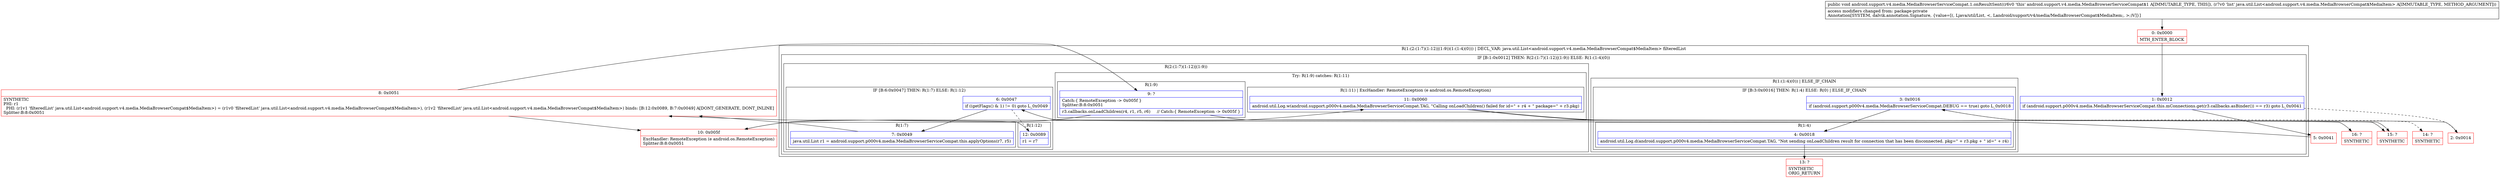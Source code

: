 digraph "CFG forandroid.support.v4.media.MediaBrowserServiceCompat.1.onResultSent(Ljava\/util\/List;)V" {
subgraph cluster_Region_80911137 {
label = "R(1:(2:(1:7)(1:12)|(1:9))(1:(1:4)(0))) | DECL_VAR: java.util.List\<android.support.v4.media.MediaBrowserCompat$MediaItem\> filteredList\l";
node [shape=record,color=blue];
subgraph cluster_IfRegion_835089711 {
label = "IF [B:1:0x0012] THEN: R(2:(1:7)(1:12)|(1:9)) ELSE: R(1:(1:4)(0))";
node [shape=record,color=blue];
Node_1 [shape=record,label="{1\:\ 0x0012|if (android.support.p000v4.media.MediaBrowserServiceCompat.this.mConnections.get(r3.callbacks.asBinder()) == r3) goto L_0x0041\l}"];
subgraph cluster_Region_1544249627 {
label = "R(2:(1:7)(1:12)|(1:9))";
node [shape=record,color=blue];
subgraph cluster_IfRegion_463717503 {
label = "IF [B:6:0x0047] THEN: R(1:7) ELSE: R(1:12)";
node [shape=record,color=blue];
Node_6 [shape=record,label="{6\:\ 0x0047|if ((getFlags() & 1) != 0) goto L_0x0049\l}"];
subgraph cluster_Region_405054041 {
label = "R(1:7)";
node [shape=record,color=blue];
Node_7 [shape=record,label="{7\:\ 0x0049|java.util.List r1 = android.support.p000v4.media.MediaBrowserServiceCompat.this.applyOptions(r7, r5)\l}"];
}
subgraph cluster_Region_2096144196 {
label = "R(1:12)";
node [shape=record,color=blue];
Node_12 [shape=record,label="{12\:\ 0x0089|r1 = r7\l}"];
}
}
subgraph cluster_TryCatchRegion_196632505 {
label = "Try: R(1:9) catches: R(1:11)";
node [shape=record,color=blue];
subgraph cluster_Region_156581100 {
label = "R(1:9)";
node [shape=record,color=blue];
Node_9 [shape=record,label="{9\:\ ?|Catch:\{ RemoteException \-\> 0x005f \}\lSplitter:B:8:0x0051\l|r3.callbacks.onLoadChildren(r4, r1, r5, r6)     \/\/ Catch:\{ RemoteException \-\> 0x005f \}\l}"];
}
subgraph cluster_Region_240228196 {
label = "R(1:11) | ExcHandler: RemoteException (e android.os.RemoteException)\l";
node [shape=record,color=blue];
Node_11 [shape=record,label="{11\:\ 0x0060|android.util.Log.w(android.support.p000v4.media.MediaBrowserServiceCompat.TAG, \"Calling onLoadChildren() failed for id=\" + r4 + \" package=\" + r3.pkg)\l}"];
}
}
}
subgraph cluster_Region_198458093 {
label = "R(1:(1:4)(0)) | ELSE_IF_CHAIN\l";
node [shape=record,color=blue];
subgraph cluster_IfRegion_1113127353 {
label = "IF [B:3:0x0016] THEN: R(1:4) ELSE: R(0) | ELSE_IF_CHAIN\l";
node [shape=record,color=blue];
Node_3 [shape=record,label="{3\:\ 0x0016|if (android.support.p000v4.media.MediaBrowserServiceCompat.DEBUG == true) goto L_0x0018\l}"];
subgraph cluster_Region_1657413442 {
label = "R(1:4)";
node [shape=record,color=blue];
Node_4 [shape=record,label="{4\:\ 0x0018|android.util.Log.d(android.support.p000v4.media.MediaBrowserServiceCompat.TAG, \"Not sending onLoadChildren result for connection that has been disconnected. pkg=\" + r3.pkg + \" id=\" + r4)\l}"];
}
subgraph cluster_Region_1612861128 {
label = "R(0)";
node [shape=record,color=blue];
}
}
}
}
}
subgraph cluster_Region_240228196 {
label = "R(1:11) | ExcHandler: RemoteException (e android.os.RemoteException)\l";
node [shape=record,color=blue];
Node_11 [shape=record,label="{11\:\ 0x0060|android.util.Log.w(android.support.p000v4.media.MediaBrowserServiceCompat.TAG, \"Calling onLoadChildren() failed for id=\" + r4 + \" package=\" + r3.pkg)\l}"];
}
Node_0 [shape=record,color=red,label="{0\:\ 0x0000|MTH_ENTER_BLOCK\l}"];
Node_2 [shape=record,color=red,label="{2\:\ 0x0014}"];
Node_5 [shape=record,color=red,label="{5\:\ 0x0041}"];
Node_8 [shape=record,color=red,label="{8\:\ 0x0051|SYNTHETIC\lPHI: r1 \l  PHI: (r1v1 'filteredList' java.util.List\<android.support.v4.media.MediaBrowserCompat$MediaItem\>) = (r1v0 'filteredList' java.util.List\<android.support.v4.media.MediaBrowserCompat$MediaItem\>), (r1v2 'filteredList' java.util.List\<android.support.v4.media.MediaBrowserCompat$MediaItem\>) binds: [B:12:0x0089, B:7:0x0049] A[DONT_GENERATE, DONT_INLINE]\lSplitter:B:8:0x0051\l}"];
Node_10 [shape=record,color=red,label="{10\:\ 0x005f|ExcHandler: RemoteException (e android.os.RemoteException)\lSplitter:B:8:0x0051\l}"];
Node_13 [shape=record,color=red,label="{13\:\ ?|SYNTHETIC\lORIG_RETURN\l}"];
Node_14 [shape=record,color=red,label="{14\:\ ?|SYNTHETIC\l}"];
Node_15 [shape=record,color=red,label="{15\:\ ?|SYNTHETIC\l}"];
Node_16 [shape=record,color=red,label="{16\:\ ?|SYNTHETIC\l}"];
MethodNode[shape=record,label="{public void android.support.v4.media.MediaBrowserServiceCompat.1.onResultSent((r6v0 'this' android.support.v4.media.MediaBrowserServiceCompat$1 A[IMMUTABLE_TYPE, THIS]), (r7v0 'list' java.util.List\<android.support.v4.media.MediaBrowserCompat$MediaItem\> A[IMMUTABLE_TYPE, METHOD_ARGUMENT]))  | access modifiers changed from: package\-private\lAnnotation[SYSTEM, dalvik.annotation.Signature, \{value=[(, Ljava\/util\/List, \<, Landroid\/support\/v4\/media\/MediaBrowserCompat$MediaItem;, \>;)V]\}]\l}"];
MethodNode -> Node_0;
Node_1 -> Node_2[style=dashed];
Node_1 -> Node_5;
Node_6 -> Node_7;
Node_6 -> Node_12[style=dashed];
Node_7 -> Node_8;
Node_12 -> Node_8;
Node_9 -> Node_10;
Node_9 -> Node_16;
Node_11 -> Node_15;
Node_3 -> Node_4;
Node_3 -> Node_14[style=dashed];
Node_4 -> Node_13;
Node_11 -> Node_15;
Node_0 -> Node_1;
Node_2 -> Node_3;
Node_5 -> Node_6;
Node_8 -> Node_9;
Node_8 -> Node_10;
Node_10 -> Node_11;
}

